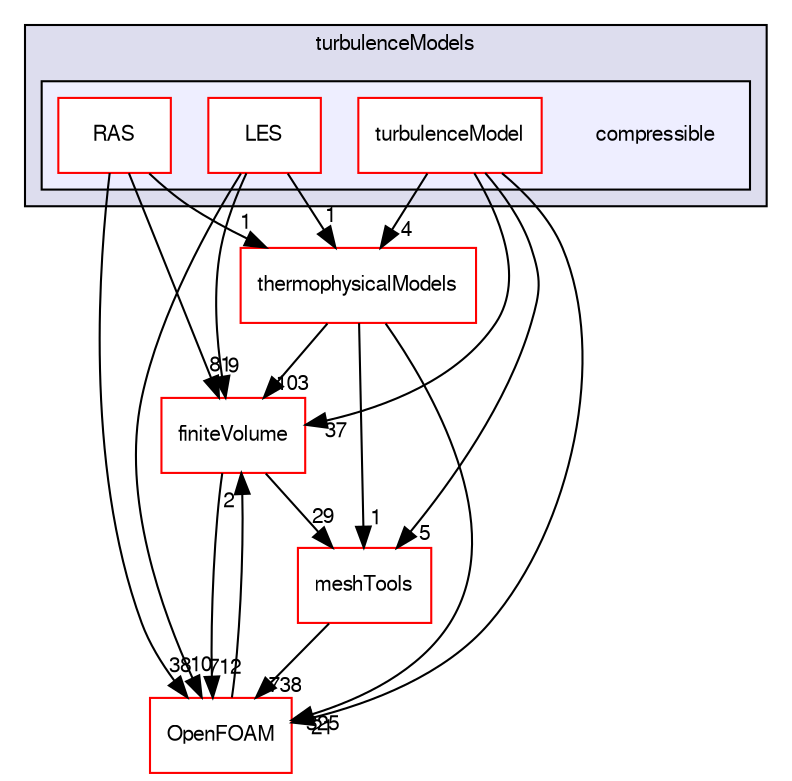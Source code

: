 digraph "src/turbulenceModels/compressible" {
  bgcolor=transparent;
  compound=true
  node [ fontsize="10", fontname="FreeSans"];
  edge [ labelfontsize="10", labelfontname="FreeSans"];
  subgraph clusterdir_604b7f26b18c71c10608664ec90f1bf2 {
    graph [ bgcolor="#ddddee", pencolor="black", label="turbulenceModels" fontname="FreeSans", fontsize="10", URL="dir_604b7f26b18c71c10608664ec90f1bf2.html"]
  subgraph clusterdir_fe415f1a04ed06e1a720b95524c49ad2 {
    graph [ bgcolor="#eeeeff", pencolor="black", label="" URL="dir_fe415f1a04ed06e1a720b95524c49ad2.html"];
    dir_fe415f1a04ed06e1a720b95524c49ad2 [shape=plaintext label="compressible"];
    dir_943ca0c0198c4ddad648a9ecd502bcf4 [shape=box label="LES" color="red" fillcolor="white" style="filled" URL="dir_943ca0c0198c4ddad648a9ecd502bcf4.html"];
    dir_6cad2976a3dc5b3cc78cf862aa6ed72d [shape=box label="RAS" color="red" fillcolor="white" style="filled" URL="dir_6cad2976a3dc5b3cc78cf862aa6ed72d.html"];
    dir_33b6b394ecf77fffae51839fc5b20a95 [shape=box label="turbulenceModel" color="red" fillcolor="white" style="filled" URL="dir_33b6b394ecf77fffae51839fc5b20a95.html"];
  }
  }
  dir_9bd15774b555cf7259a6fa18f99fe99b [shape=box label="finiteVolume" color="red" URL="dir_9bd15774b555cf7259a6fa18f99fe99b.html"];
  dir_ae30ad0bef50cf391b24c614251bb9fd [shape=box label="meshTools" color="red" URL="dir_ae30ad0bef50cf391b24c614251bb9fd.html"];
  dir_2778d089ec5c4f66810b11f753867003 [shape=box label="thermophysicalModels" color="red" URL="dir_2778d089ec5c4f66810b11f753867003.html"];
  dir_c5473ff19b20e6ec4dfe5c310b3778a8 [shape=box label="OpenFOAM" color="red" URL="dir_c5473ff19b20e6ec4dfe5c310b3778a8.html"];
  dir_9bd15774b555cf7259a6fa18f99fe99b->dir_ae30ad0bef50cf391b24c614251bb9fd [headlabel="29", labeldistance=1.5 headhref="dir_000749_001586.html"];
  dir_9bd15774b555cf7259a6fa18f99fe99b->dir_c5473ff19b20e6ec4dfe5c310b3778a8 [headlabel="712", labeldistance=1.5 headhref="dir_000749_001732.html"];
  dir_6cad2976a3dc5b3cc78cf862aa6ed72d->dir_9bd15774b555cf7259a6fa18f99fe99b [headlabel="81", labeldistance=1.5 headhref="dir_000596_000749.html"];
  dir_6cad2976a3dc5b3cc78cf862aa6ed72d->dir_2778d089ec5c4f66810b11f753867003 [headlabel="1", labeldistance=1.5 headhref="dir_000596_001070.html"];
  dir_6cad2976a3dc5b3cc78cf862aa6ed72d->dir_c5473ff19b20e6ec4dfe5c310b3778a8 [headlabel="38", labeldistance=1.5 headhref="dir_000596_001732.html"];
  dir_33b6b394ecf77fffae51839fc5b20a95->dir_9bd15774b555cf7259a6fa18f99fe99b [headlabel="37", labeldistance=1.5 headhref="dir_000598_000749.html"];
  dir_33b6b394ecf77fffae51839fc5b20a95->dir_ae30ad0bef50cf391b24c614251bb9fd [headlabel="5", labeldistance=1.5 headhref="dir_000598_001586.html"];
  dir_33b6b394ecf77fffae51839fc5b20a95->dir_2778d089ec5c4f66810b11f753867003 [headlabel="4", labeldistance=1.5 headhref="dir_000598_001070.html"];
  dir_33b6b394ecf77fffae51839fc5b20a95->dir_c5473ff19b20e6ec4dfe5c310b3778a8 [headlabel="21", labeldistance=1.5 headhref="dir_000598_001732.html"];
  dir_ae30ad0bef50cf391b24c614251bb9fd->dir_c5473ff19b20e6ec4dfe5c310b3778a8 [headlabel="738", labeldistance=1.5 headhref="dir_001586_001732.html"];
  dir_2778d089ec5c4f66810b11f753867003->dir_9bd15774b555cf7259a6fa18f99fe99b [headlabel="103", labeldistance=1.5 headhref="dir_001070_000749.html"];
  dir_2778d089ec5c4f66810b11f753867003->dir_ae30ad0bef50cf391b24c614251bb9fd [headlabel="1", labeldistance=1.5 headhref="dir_001070_001586.html"];
  dir_2778d089ec5c4f66810b11f753867003->dir_c5473ff19b20e6ec4dfe5c310b3778a8 [headlabel="325", labeldistance=1.5 headhref="dir_001070_001732.html"];
  dir_c5473ff19b20e6ec4dfe5c310b3778a8->dir_9bd15774b555cf7259a6fa18f99fe99b [headlabel="2", labeldistance=1.5 headhref="dir_001732_000749.html"];
  dir_943ca0c0198c4ddad648a9ecd502bcf4->dir_9bd15774b555cf7259a6fa18f99fe99b [headlabel="9", labeldistance=1.5 headhref="dir_002828_000749.html"];
  dir_943ca0c0198c4ddad648a9ecd502bcf4->dir_2778d089ec5c4f66810b11f753867003 [headlabel="1", labeldistance=1.5 headhref="dir_002828_001070.html"];
  dir_943ca0c0198c4ddad648a9ecd502bcf4->dir_c5473ff19b20e6ec4dfe5c310b3778a8 [headlabel="10", labeldistance=1.5 headhref="dir_002828_001732.html"];
}

